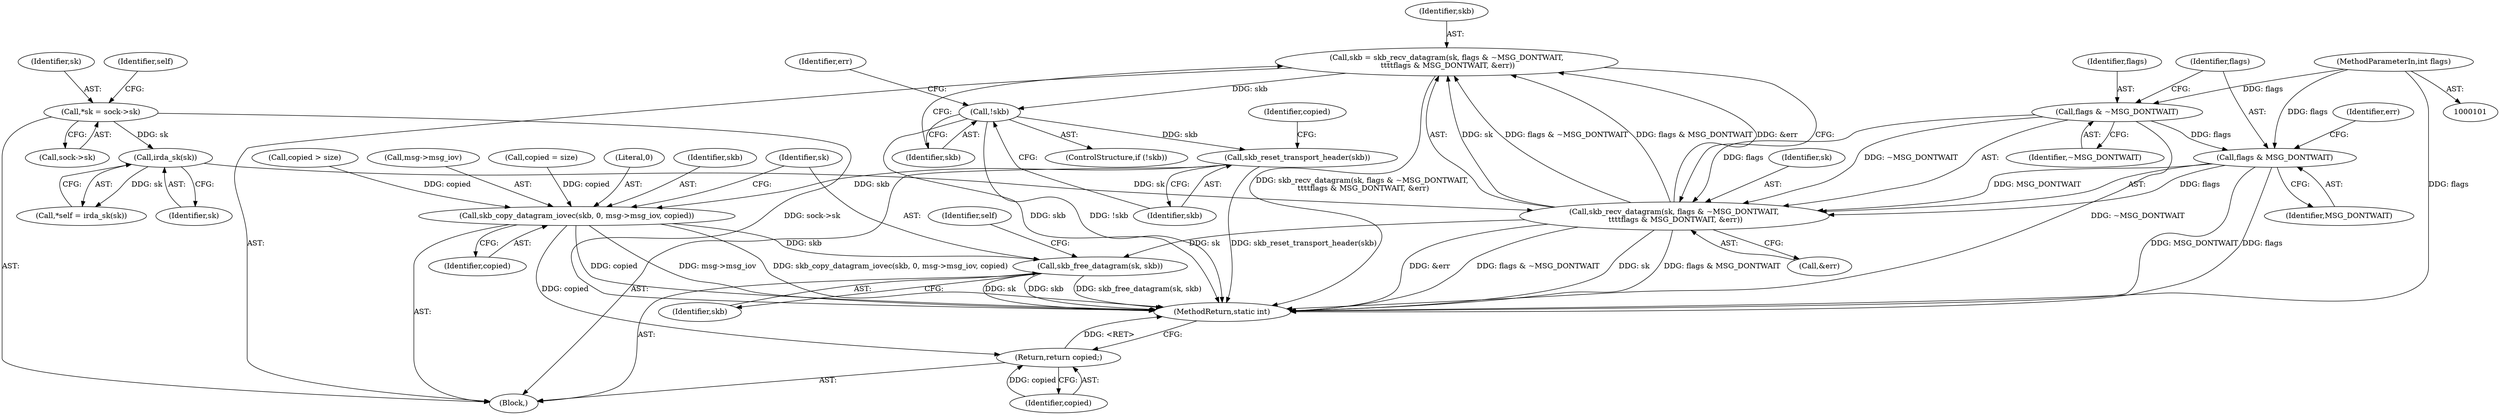 digraph "0_linux_f3d3342602f8bcbf37d7c46641cb9bca7618eb1c_16@API" {
"1000126" [label="(Call,skb = skb_recv_datagram(sk, flags & ~MSG_DONTWAIT,\n \t\t\t\tflags & MSG_DONTWAIT, &err))"];
"1000128" [label="(Call,skb_recv_datagram(sk, flags & ~MSG_DONTWAIT,\n \t\t\t\tflags & MSG_DONTWAIT, &err))"];
"1000117" [label="(Call,irda_sk(sk))"];
"1000109" [label="(Call,*sk = sock->sk)"];
"1000130" [label="(Call,flags & ~MSG_DONTWAIT)"];
"1000106" [label="(MethodParameterIn,int flags)"];
"1000133" [label="(Call,flags & MSG_DONTWAIT)"];
"1000139" [label="(Call,!skb)"];
"1000143" [label="(Call,skb_reset_transport_header(skb))"];
"1000169" [label="(Call,skb_copy_datagram_iovec(skb, 0, msg->msg_iov, copied))"];
"1000176" [label="(Call,skb_free_datagram(sk, skb))"];
"1000213" [label="(Return,return copied;)"];
"1000116" [label="(Identifier,self)"];
"1000130" [label="(Call,flags & ~MSG_DONTWAIT)"];
"1000109" [label="(Call,*sk = sock->sk)"];
"1000142" [label="(Identifier,err)"];
"1000111" [label="(Call,sock->sk)"];
"1000117" [label="(Call,irda_sk(sk))"];
"1000138" [label="(ControlStructure,if (!skb))"];
"1000106" [label="(MethodParameterIn,int flags)"];
"1000170" [label="(Identifier,skb)"];
"1000182" [label="(Identifier,self)"];
"1000132" [label="(Identifier,~MSG_DONTWAIT)"];
"1000151" [label="(Call,copied > size)"];
"1000136" [label="(Call,&err)"];
"1000115" [label="(Call,*self = irda_sk(sk))"];
"1000110" [label="(Identifier,sk)"];
"1000144" [label="(Identifier,skb)"];
"1000127" [label="(Identifier,skb)"];
"1000133" [label="(Call,flags & MSG_DONTWAIT)"];
"1000118" [label="(Identifier,sk)"];
"1000213" [label="(Return,return copied;)"];
"1000178" [label="(Identifier,skb)"];
"1000135" [label="(Identifier,MSG_DONTWAIT)"];
"1000129" [label="(Identifier,sk)"];
"1000137" [label="(Identifier,err)"];
"1000176" [label="(Call,skb_free_datagram(sk, skb))"];
"1000131" [label="(Identifier,flags)"];
"1000128" [label="(Call,skb_recv_datagram(sk, flags & ~MSG_DONTWAIT,\n \t\t\t\tflags & MSG_DONTWAIT, &err))"];
"1000175" [label="(Identifier,copied)"];
"1000172" [label="(Call,msg->msg_iov)"];
"1000161" [label="(Call,copied = size)"];
"1000107" [label="(Block,)"];
"1000214" [label="(Identifier,copied)"];
"1000134" [label="(Identifier,flags)"];
"1000177" [label="(Identifier,sk)"];
"1000139" [label="(Call,!skb)"];
"1000169" [label="(Call,skb_copy_datagram_iovec(skb, 0, msg->msg_iov, copied))"];
"1000171" [label="(Literal,0)"];
"1000143" [label="(Call,skb_reset_transport_header(skb))"];
"1000126" [label="(Call,skb = skb_recv_datagram(sk, flags & ~MSG_DONTWAIT,\n \t\t\t\tflags & MSG_DONTWAIT, &err))"];
"1000146" [label="(Identifier,copied)"];
"1000215" [label="(MethodReturn,static int)"];
"1000140" [label="(Identifier,skb)"];
"1000126" -> "1000107"  [label="AST: "];
"1000126" -> "1000128"  [label="CFG: "];
"1000127" -> "1000126"  [label="AST: "];
"1000128" -> "1000126"  [label="AST: "];
"1000140" -> "1000126"  [label="CFG: "];
"1000126" -> "1000215"  [label="DDG: skb_recv_datagram(sk, flags & ~MSG_DONTWAIT,\n \t\t\t\tflags & MSG_DONTWAIT, &err)"];
"1000128" -> "1000126"  [label="DDG: sk"];
"1000128" -> "1000126"  [label="DDG: flags & ~MSG_DONTWAIT"];
"1000128" -> "1000126"  [label="DDG: flags & MSG_DONTWAIT"];
"1000128" -> "1000126"  [label="DDG: &err"];
"1000126" -> "1000139"  [label="DDG: skb"];
"1000128" -> "1000136"  [label="CFG: "];
"1000129" -> "1000128"  [label="AST: "];
"1000130" -> "1000128"  [label="AST: "];
"1000133" -> "1000128"  [label="AST: "];
"1000136" -> "1000128"  [label="AST: "];
"1000128" -> "1000215"  [label="DDG: flags & ~MSG_DONTWAIT"];
"1000128" -> "1000215"  [label="DDG: sk"];
"1000128" -> "1000215"  [label="DDG: flags & MSG_DONTWAIT"];
"1000128" -> "1000215"  [label="DDG: &err"];
"1000117" -> "1000128"  [label="DDG: sk"];
"1000130" -> "1000128"  [label="DDG: flags"];
"1000130" -> "1000128"  [label="DDG: ~MSG_DONTWAIT"];
"1000133" -> "1000128"  [label="DDG: flags"];
"1000133" -> "1000128"  [label="DDG: MSG_DONTWAIT"];
"1000128" -> "1000176"  [label="DDG: sk"];
"1000117" -> "1000115"  [label="AST: "];
"1000117" -> "1000118"  [label="CFG: "];
"1000118" -> "1000117"  [label="AST: "];
"1000115" -> "1000117"  [label="CFG: "];
"1000117" -> "1000115"  [label="DDG: sk"];
"1000109" -> "1000117"  [label="DDG: sk"];
"1000109" -> "1000107"  [label="AST: "];
"1000109" -> "1000111"  [label="CFG: "];
"1000110" -> "1000109"  [label="AST: "];
"1000111" -> "1000109"  [label="AST: "];
"1000116" -> "1000109"  [label="CFG: "];
"1000109" -> "1000215"  [label="DDG: sock->sk"];
"1000130" -> "1000132"  [label="CFG: "];
"1000131" -> "1000130"  [label="AST: "];
"1000132" -> "1000130"  [label="AST: "];
"1000134" -> "1000130"  [label="CFG: "];
"1000130" -> "1000215"  [label="DDG: ~MSG_DONTWAIT"];
"1000106" -> "1000130"  [label="DDG: flags"];
"1000130" -> "1000133"  [label="DDG: flags"];
"1000106" -> "1000101"  [label="AST: "];
"1000106" -> "1000215"  [label="DDG: flags"];
"1000106" -> "1000133"  [label="DDG: flags"];
"1000133" -> "1000135"  [label="CFG: "];
"1000134" -> "1000133"  [label="AST: "];
"1000135" -> "1000133"  [label="AST: "];
"1000137" -> "1000133"  [label="CFG: "];
"1000133" -> "1000215"  [label="DDG: MSG_DONTWAIT"];
"1000133" -> "1000215"  [label="DDG: flags"];
"1000139" -> "1000138"  [label="AST: "];
"1000139" -> "1000140"  [label="CFG: "];
"1000140" -> "1000139"  [label="AST: "];
"1000142" -> "1000139"  [label="CFG: "];
"1000144" -> "1000139"  [label="CFG: "];
"1000139" -> "1000215"  [label="DDG: !skb"];
"1000139" -> "1000215"  [label="DDG: skb"];
"1000139" -> "1000143"  [label="DDG: skb"];
"1000143" -> "1000107"  [label="AST: "];
"1000143" -> "1000144"  [label="CFG: "];
"1000144" -> "1000143"  [label="AST: "];
"1000146" -> "1000143"  [label="CFG: "];
"1000143" -> "1000215"  [label="DDG: skb_reset_transport_header(skb)"];
"1000143" -> "1000169"  [label="DDG: skb"];
"1000169" -> "1000107"  [label="AST: "];
"1000169" -> "1000175"  [label="CFG: "];
"1000170" -> "1000169"  [label="AST: "];
"1000171" -> "1000169"  [label="AST: "];
"1000172" -> "1000169"  [label="AST: "];
"1000175" -> "1000169"  [label="AST: "];
"1000177" -> "1000169"  [label="CFG: "];
"1000169" -> "1000215"  [label="DDG: msg->msg_iov"];
"1000169" -> "1000215"  [label="DDG: skb_copy_datagram_iovec(skb, 0, msg->msg_iov, copied)"];
"1000169" -> "1000215"  [label="DDG: copied"];
"1000151" -> "1000169"  [label="DDG: copied"];
"1000161" -> "1000169"  [label="DDG: copied"];
"1000169" -> "1000176"  [label="DDG: skb"];
"1000169" -> "1000213"  [label="DDG: copied"];
"1000176" -> "1000107"  [label="AST: "];
"1000176" -> "1000178"  [label="CFG: "];
"1000177" -> "1000176"  [label="AST: "];
"1000178" -> "1000176"  [label="AST: "];
"1000182" -> "1000176"  [label="CFG: "];
"1000176" -> "1000215"  [label="DDG: sk"];
"1000176" -> "1000215"  [label="DDG: skb"];
"1000176" -> "1000215"  [label="DDG: skb_free_datagram(sk, skb)"];
"1000213" -> "1000107"  [label="AST: "];
"1000213" -> "1000214"  [label="CFG: "];
"1000214" -> "1000213"  [label="AST: "];
"1000215" -> "1000213"  [label="CFG: "];
"1000213" -> "1000215"  [label="DDG: <RET>"];
"1000214" -> "1000213"  [label="DDG: copied"];
}
